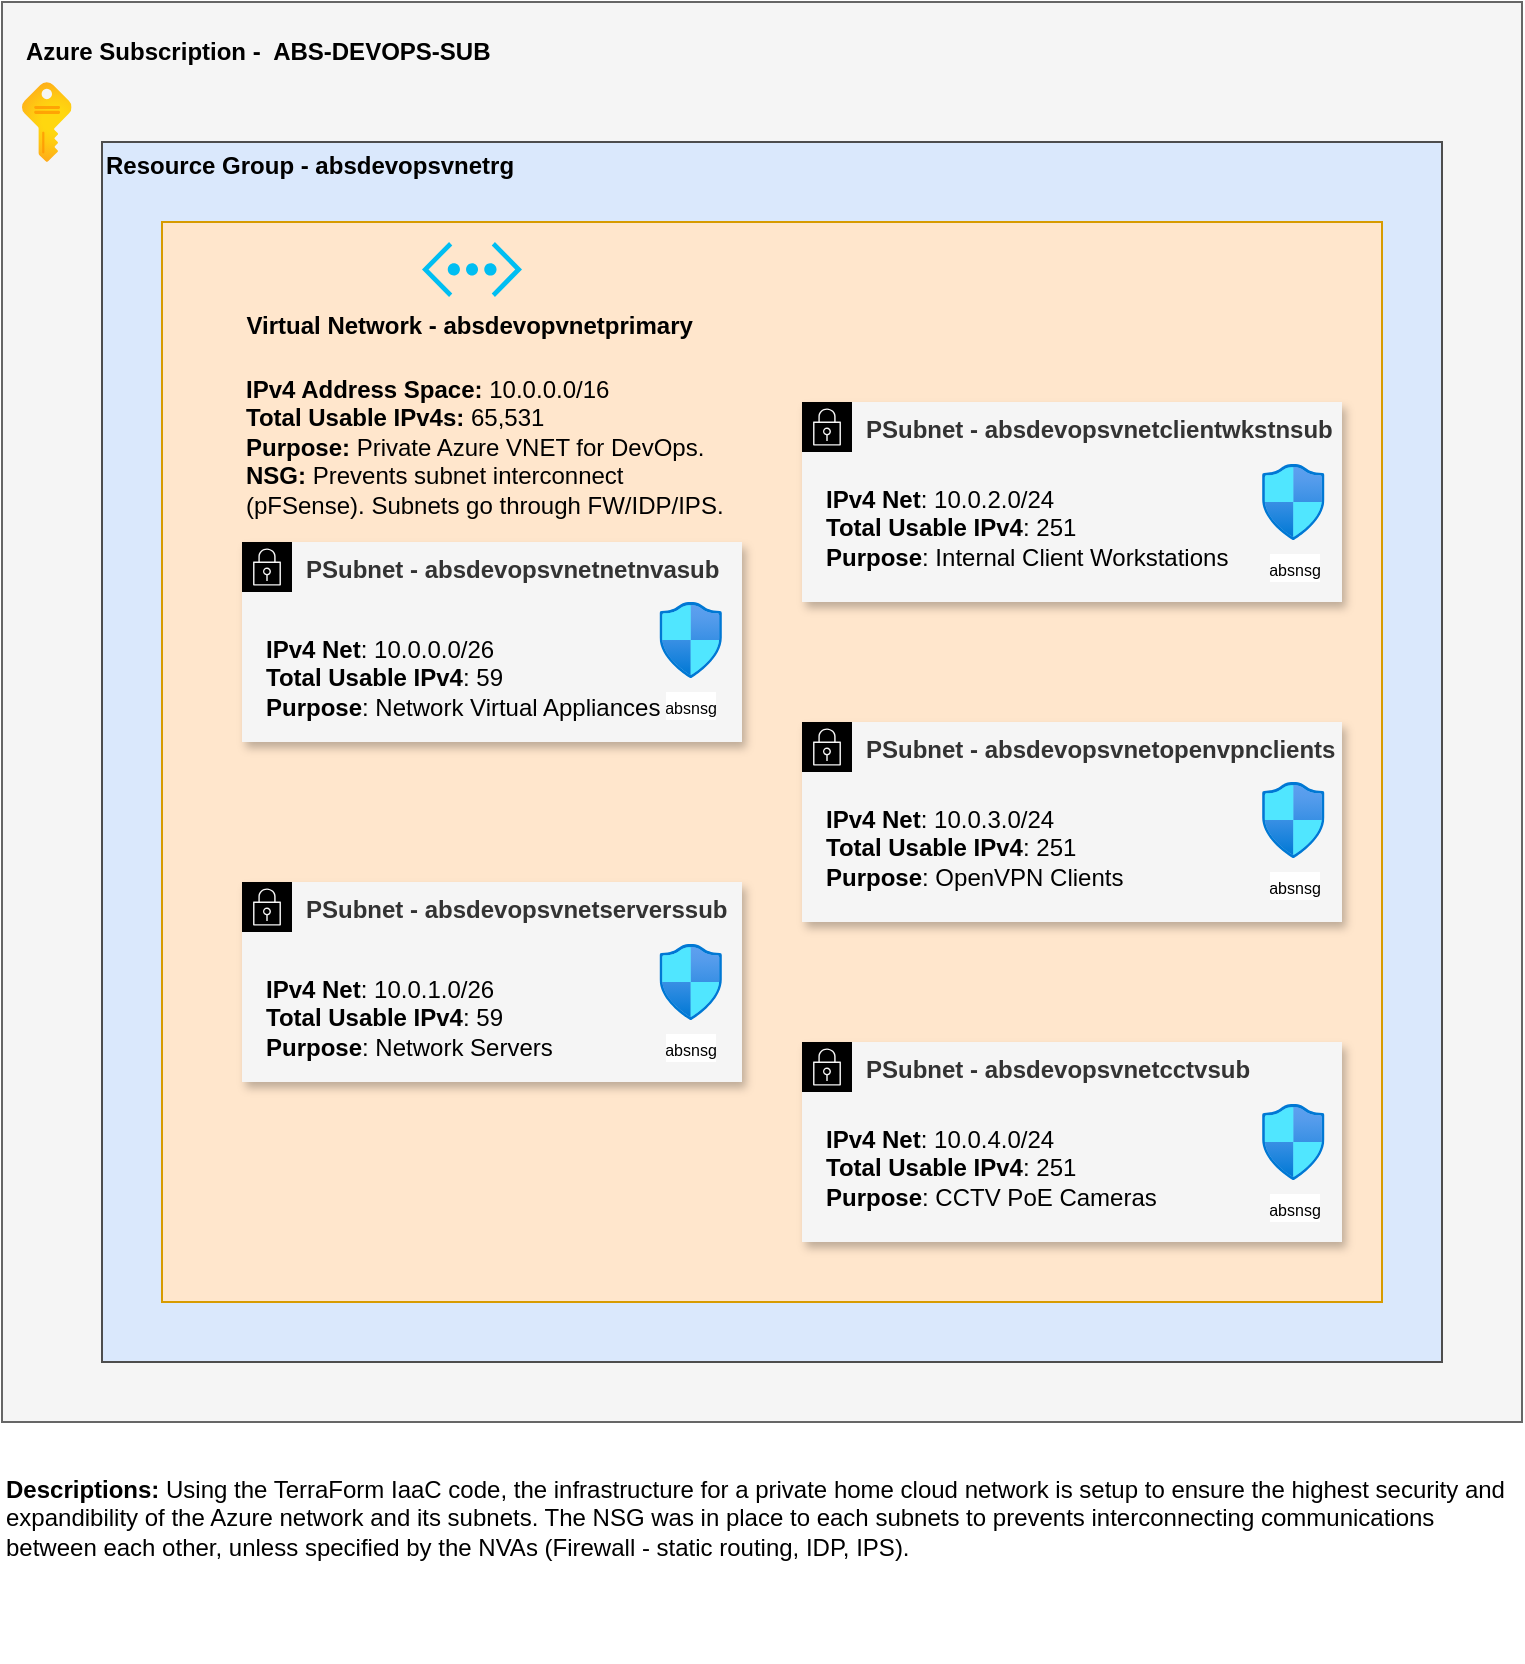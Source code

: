 <mxfile version="22.0.2" type="device">
  <diagram id="C5RBs43oDa-KdzZeNtuy" name="Page-1">
    <mxGraphModel dx="1434" dy="836" grid="1" gridSize="10" guides="1" tooltips="1" connect="1" arrows="1" fold="1" page="1" pageScale="1" pageWidth="827" pageHeight="1169" math="0" shadow="0">
      <root>
        <mxCell id="WIyWlLk6GJQsqaUBKTNV-0" />
        <mxCell id="WIyWlLk6GJQsqaUBKTNV-1" parent="WIyWlLk6GJQsqaUBKTNV-0" />
        <mxCell id="VFf7ayHjmBPMQPmDy_t_-2" value="" style="rounded=0;whiteSpace=wrap;html=1;fillColor=#f5f5f5;strokeColor=#666666;fontColor=#333333;" parent="WIyWlLk6GJQsqaUBKTNV-1" vertex="1">
          <mxGeometry x="40" y="40" width="760" height="710" as="geometry" />
        </mxCell>
        <mxCell id="VFf7ayHjmBPMQPmDy_t_-3" value="Azure Subscription -&amp;nbsp; ABS-DEVOPS-SUB" style="text;html=1;strokeColor=none;fillColor=none;align=left;verticalAlign=middle;whiteSpace=wrap;rounded=0;fontStyle=1" parent="WIyWlLk6GJQsqaUBKTNV-1" vertex="1">
          <mxGeometry x="50" y="50" width="410" height="30" as="geometry" />
        </mxCell>
        <mxCell id="VFf7ayHjmBPMQPmDy_t_-5" value="&lt;b&gt;Descriptions: &lt;/b&gt;Using the TerraForm IaaC code, the infrastructure for a private home cloud network is setup to ensure the highest security and expandibility of the Azure network and its subnets. The NSG was in place to each subnets to prevents interconnecting communications between each other, unless specified by the NVAs (Firewall - static routing, IDP, IPS).&amp;nbsp;" style="text;html=1;strokeColor=none;fillColor=none;align=left;verticalAlign=top;whiteSpace=wrap;rounded=0;" parent="WIyWlLk6GJQsqaUBKTNV-1" vertex="1">
          <mxGeometry x="40" y="770" width="760" height="100" as="geometry" />
        </mxCell>
        <mxCell id="VFf7ayHjmBPMQPmDy_t_-6" value="" style="image;aspect=fixed;html=1;points=[];align=center;fontSize=12;image=img/lib/azure2/general/Subscriptions.svg;" parent="WIyWlLk6GJQsqaUBKTNV-1" vertex="1">
          <mxGeometry x="50" y="80" width="24.79" height="40" as="geometry" />
        </mxCell>
        <mxCell id="NjVnoGxtxKiicuV6XU6i-0" value="&lt;b&gt;Resource Group -&amp;nbsp;absdevopsvnetrg&lt;/b&gt;" style="fontStyle=0;verticalAlign=top;align=left;spacingTop=-2;fillColor=#dae8fc;rounded=0;whiteSpace=wrap;html=1;strokeColor=#4D4D4D;strokeWidth=1;container=1;collapsible=0;expand=0;recursiveResize=0;" vertex="1" parent="WIyWlLk6GJQsqaUBKTNV-1">
          <mxGeometry x="90" y="110" width="670" height="610" as="geometry" />
        </mxCell>
        <mxCell id="NjVnoGxtxKiicuV6XU6i-2" value="" style="rounded=0;whiteSpace=wrap;html=1;fillColor=#ffe6cc;strokeColor=#d79b00;" vertex="1" parent="NjVnoGxtxKiicuV6XU6i-0">
          <mxGeometry x="30" y="40" width="610" height="540" as="geometry" />
        </mxCell>
        <mxCell id="NjVnoGxtxKiicuV6XU6i-1" value="&lt;b&gt;Virtual Network -&amp;nbsp;absdevopvnetprimary&amp;nbsp;&lt;/b&gt;" style="verticalLabelPosition=bottom;html=1;verticalAlign=top;align=center;strokeColor=none;fillColor=#00BEF2;shape=mxgraph.azure.virtual_network;pointerEvents=1;" vertex="1" parent="NjVnoGxtxKiicuV6XU6i-0">
          <mxGeometry x="160" y="50" width="50" height="27.5" as="geometry" />
        </mxCell>
        <mxCell id="NjVnoGxtxKiicuV6XU6i-3" value="&lt;b&gt;PSubnet -&amp;nbsp;absdevopsvnetnetnvasub&lt;/b&gt;" style="points=[[0,0],[0.25,0],[0.5,0],[0.75,0],[1,0],[1,0.25],[1,0.5],[1,0.75],[1,1],[0.75,1],[0.5,1],[0.25,1],[0,1],[0,0.75],[0,0.5],[0,0.25]];outlineConnect=0;html=1;whiteSpace=wrap;fontSize=12;fontStyle=0;container=1;pointerEvents=0;collapsible=0;recursiveResize=0;shape=mxgraph.aws4.group;grIcon=mxgraph.aws4.group_security_group;grStroke=0;strokeColor=default;fillColor=#F5F5F5;verticalAlign=top;align=left;spacingLeft=30;fontColor=#333333;dashed=1;fillStyle=solid;fixDash=0;perimeterSpacing=1;shadow=1;" vertex="1" parent="NjVnoGxtxKiicuV6XU6i-0">
          <mxGeometry x="70" y="200" width="250" height="100" as="geometry" />
        </mxCell>
        <mxCell id="NjVnoGxtxKiicuV6XU6i-4" value="&lt;b&gt;IPv4 Net&lt;/b&gt;: 10.0.0.0/26&amp;nbsp;&lt;br&gt;&lt;b&gt;Total Usable IPv4&lt;/b&gt;: 59&lt;br&gt;&lt;b&gt;Purpose&lt;/b&gt;: Network Virtual Appliances" style="text;html=1;strokeColor=none;fillColor=none;align=left;verticalAlign=top;whiteSpace=wrap;rounded=0;" vertex="1" parent="NjVnoGxtxKiicuV6XU6i-3">
          <mxGeometry x="10" y="40" width="230" height="55" as="geometry" />
        </mxCell>
        <mxCell id="NjVnoGxtxKiicuV6XU6i-36" value="&lt;font style=&quot;font-size: 8px;&quot;&gt;absnsg&lt;/font&gt;" style="image;aspect=fixed;html=1;points=[];align=center;fontSize=12;image=img/lib/azure2/networking/Network_Security_Groups.svg;" vertex="1" parent="NjVnoGxtxKiicuV6XU6i-3">
          <mxGeometry x="208.71" y="30" width="31.29" height="38" as="geometry" />
        </mxCell>
        <mxCell id="NjVnoGxtxKiicuV6XU6i-24" value="&lt;b&gt;PSubnet -&amp;nbsp;absdevopsvnetserverssub&lt;/b&gt;" style="points=[[0,0],[0.25,0],[0.5,0],[0.75,0],[1,0],[1,0.25],[1,0.5],[1,0.75],[1,1],[0.75,1],[0.5,1],[0.25,1],[0,1],[0,0.75],[0,0.5],[0,0.25]];outlineConnect=0;html=1;whiteSpace=wrap;fontSize=12;fontStyle=0;container=1;pointerEvents=0;collapsible=0;recursiveResize=0;shape=mxgraph.aws4.group;grIcon=mxgraph.aws4.group_security_group;grStroke=0;strokeColor=default;fillColor=#F5F5F5;verticalAlign=top;align=left;spacingLeft=30;fontColor=#333333;dashed=1;fillStyle=solid;fixDash=0;perimeterSpacing=1;shadow=1;" vertex="1" parent="NjVnoGxtxKiicuV6XU6i-0">
          <mxGeometry x="70" y="370" width="250" height="100" as="geometry" />
        </mxCell>
        <mxCell id="NjVnoGxtxKiicuV6XU6i-26" value="&lt;b&gt;IPv4 Net&lt;/b&gt;: 10.0.1.0/26&amp;nbsp;&lt;br&gt;&lt;b&gt;Total Usable IPv4&lt;/b&gt;: 59&lt;br&gt;&lt;b&gt;Purpose&lt;/b&gt;: Network Servers" style="text;html=1;strokeColor=none;fillColor=none;align=left;verticalAlign=top;whiteSpace=wrap;rounded=0;" vertex="1" parent="NjVnoGxtxKiicuV6XU6i-24">
          <mxGeometry x="10" y="40" width="230" height="55" as="geometry" />
        </mxCell>
        <mxCell id="NjVnoGxtxKiicuV6XU6i-37" value="&lt;font style=&quot;font-size: 8px;&quot;&gt;absnsg&lt;/font&gt;" style="image;aspect=fixed;html=1;points=[];align=center;fontSize=12;image=img/lib/azure2/networking/Network_Security_Groups.svg;" vertex="1" parent="NjVnoGxtxKiicuV6XU6i-24">
          <mxGeometry x="208.71" y="31" width="31.29" height="38" as="geometry" />
        </mxCell>
        <mxCell id="NjVnoGxtxKiicuV6XU6i-29" value="&lt;b&gt;PSubnet -&amp;nbsp;absdevopsvnetclientwkstnsub&lt;/b&gt;" style="points=[[0,0],[0.25,0],[0.5,0],[0.75,0],[1,0],[1,0.25],[1,0.5],[1,0.75],[1,1],[0.75,1],[0.5,1],[0.25,1],[0,1],[0,0.75],[0,0.5],[0,0.25]];outlineConnect=0;html=1;whiteSpace=wrap;fontSize=12;fontStyle=0;container=1;pointerEvents=0;collapsible=0;recursiveResize=0;shape=mxgraph.aws4.group;grIcon=mxgraph.aws4.group_security_group;grStroke=0;strokeColor=default;fillColor=#F5F5F5;verticalAlign=top;align=left;spacingLeft=30;fontColor=#333333;dashed=1;fillStyle=solid;fixDash=0;perimeterSpacing=1;shadow=1;" vertex="1" parent="NjVnoGxtxKiicuV6XU6i-0">
          <mxGeometry x="350" y="130" width="270" height="100" as="geometry" />
        </mxCell>
        <mxCell id="NjVnoGxtxKiicuV6XU6i-30" value="&lt;b&gt;IPv4 Net&lt;/b&gt;: 10.0.2.0/24&amp;nbsp;&lt;br&gt;&lt;b&gt;Total Usable IPv4&lt;/b&gt;: 251&lt;br&gt;&lt;b&gt;Purpose&lt;/b&gt;: Internal Client Workstations" style="text;html=1;strokeColor=none;fillColor=none;align=left;verticalAlign=top;whiteSpace=wrap;rounded=0;" vertex="1" parent="NjVnoGxtxKiicuV6XU6i-29">
          <mxGeometry x="10" y="35" width="230" height="55" as="geometry" />
        </mxCell>
        <mxCell id="NjVnoGxtxKiicuV6XU6i-38" value="&lt;font style=&quot;font-size: 8px;&quot;&gt;absnsg&lt;/font&gt;" style="image;aspect=fixed;html=1;points=[];align=center;fontSize=12;image=img/lib/azure2/networking/Network_Security_Groups.svg;" vertex="1" parent="NjVnoGxtxKiicuV6XU6i-29">
          <mxGeometry x="230" y="31" width="31.29" height="38" as="geometry" />
        </mxCell>
        <mxCell id="NjVnoGxtxKiicuV6XU6i-31" value="&lt;b&gt;PSubnet -&amp;nbsp;absdevopsvnetopenvpnclients&lt;/b&gt;" style="points=[[0,0],[0.25,0],[0.5,0],[0.75,0],[1,0],[1,0.25],[1,0.5],[1,0.75],[1,1],[0.75,1],[0.5,1],[0.25,1],[0,1],[0,0.75],[0,0.5],[0,0.25]];outlineConnect=0;html=1;whiteSpace=wrap;fontSize=12;fontStyle=0;container=1;pointerEvents=0;collapsible=0;recursiveResize=0;shape=mxgraph.aws4.group;grIcon=mxgraph.aws4.group_security_group;grStroke=0;strokeColor=default;fillColor=#F5F5F5;verticalAlign=top;align=left;spacingLeft=30;fontColor=#333333;dashed=1;fillStyle=solid;fixDash=0;perimeterSpacing=1;shadow=1;" vertex="1" parent="NjVnoGxtxKiicuV6XU6i-0">
          <mxGeometry x="350" y="290" width="270" height="100" as="geometry" />
        </mxCell>
        <mxCell id="NjVnoGxtxKiicuV6XU6i-32" value="&lt;b&gt;IPv4 Net&lt;/b&gt;: 10.0.3.0/24&amp;nbsp;&lt;br&gt;&lt;b&gt;Total Usable IPv4&lt;/b&gt;: 251&lt;br&gt;&lt;b&gt;Purpose&lt;/b&gt;: OpenVPN Clients" style="text;html=1;strokeColor=none;fillColor=none;align=left;verticalAlign=top;whiteSpace=wrap;rounded=0;" vertex="1" parent="NjVnoGxtxKiicuV6XU6i-31">
          <mxGeometry x="10" y="35" width="230" height="55" as="geometry" />
        </mxCell>
        <mxCell id="NjVnoGxtxKiicuV6XU6i-39" value="&lt;font style=&quot;font-size: 8px;&quot;&gt;absnsg&lt;/font&gt;" style="image;aspect=fixed;html=1;points=[];align=center;fontSize=12;image=img/lib/azure2/networking/Network_Security_Groups.svg;" vertex="1" parent="NjVnoGxtxKiicuV6XU6i-31">
          <mxGeometry x="230" y="30" width="31.29" height="38" as="geometry" />
        </mxCell>
        <mxCell id="NjVnoGxtxKiicuV6XU6i-33" value="&lt;b&gt;PSubnet -&amp;nbsp;absdevopsvnetcctvsub&lt;/b&gt;" style="points=[[0,0],[0.25,0],[0.5,0],[0.75,0],[1,0],[1,0.25],[1,0.5],[1,0.75],[1,1],[0.75,1],[0.5,1],[0.25,1],[0,1],[0,0.75],[0,0.5],[0,0.25]];outlineConnect=0;html=1;whiteSpace=wrap;fontSize=12;fontStyle=0;container=1;pointerEvents=0;collapsible=0;recursiveResize=0;shape=mxgraph.aws4.group;grIcon=mxgraph.aws4.group_security_group;grStroke=0;strokeColor=default;fillColor=#F5F5F5;verticalAlign=top;align=left;spacingLeft=30;fontColor=#333333;dashed=1;fillStyle=solid;fixDash=0;perimeterSpacing=1;shadow=1;" vertex="1" parent="NjVnoGxtxKiicuV6XU6i-0">
          <mxGeometry x="350" y="450" width="270" height="100" as="geometry" />
        </mxCell>
        <mxCell id="NjVnoGxtxKiicuV6XU6i-34" value="&lt;b&gt;IPv4 Net&lt;/b&gt;: 10.0.4.0/24&lt;br&gt;&lt;b&gt;Total Usable IPv4&lt;/b&gt;: 251&lt;br&gt;&lt;b&gt;Purpose&lt;/b&gt;: CCTV PoE Cameras" style="text;html=1;strokeColor=none;fillColor=none;align=left;verticalAlign=top;whiteSpace=wrap;rounded=0;" vertex="1" parent="NjVnoGxtxKiicuV6XU6i-33">
          <mxGeometry x="10" y="35" width="230" height="55" as="geometry" />
        </mxCell>
        <mxCell id="NjVnoGxtxKiicuV6XU6i-40" value="&lt;font style=&quot;font-size: 8px;&quot;&gt;absnsg&lt;/font&gt;" style="image;aspect=fixed;html=1;points=[];align=center;fontSize=12;image=img/lib/azure2/networking/Network_Security_Groups.svg;" vertex="1" parent="NjVnoGxtxKiicuV6XU6i-33">
          <mxGeometry x="230" y="31" width="31.29" height="38" as="geometry" />
        </mxCell>
        <mxCell id="NjVnoGxtxKiicuV6XU6i-41" value="&lt;b&gt;IPv4 Address Space: &lt;/b&gt;10.0.0.0/16&lt;br&gt;&lt;b&gt;Total Usable IPv4s:&amp;nbsp;&lt;/b&gt;65,531&lt;br&gt;&lt;b&gt;Purpose: &lt;/b&gt;Private Azure VNET for DevOps.&lt;br&gt;&lt;b&gt;NSG: &lt;/b&gt;Prevents subnet interconnect (pFSense). Subnets go through FW/IDP/IPS." style="text;html=1;strokeColor=none;fillColor=none;align=left;verticalAlign=top;whiteSpace=wrap;rounded=0;" vertex="1" parent="NjVnoGxtxKiicuV6XU6i-0">
          <mxGeometry x="70" y="110" width="250" height="80" as="geometry" />
        </mxCell>
      </root>
    </mxGraphModel>
  </diagram>
</mxfile>
